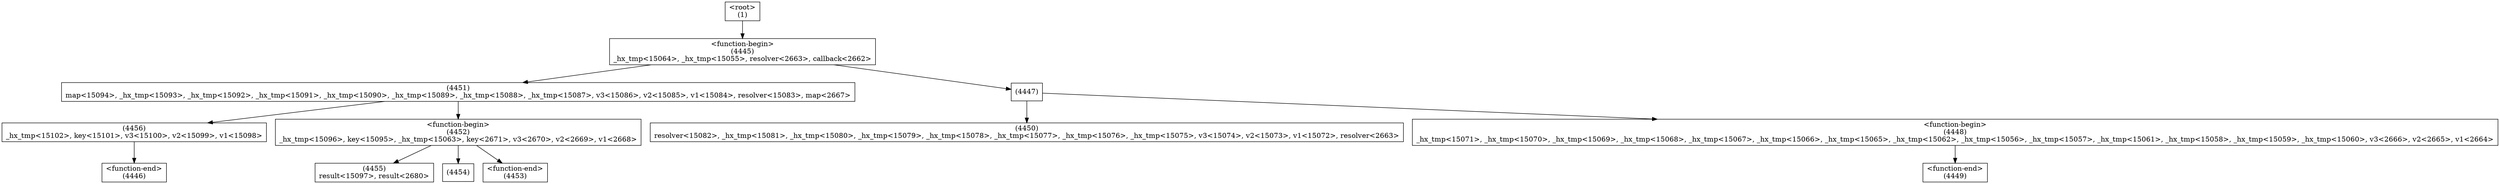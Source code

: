 digraph graphname {
n4456 [shape=box,label="(4456)\n_hx_tmp<15102>, key<15101>, v3<15100>, v2<15099>, v1<15098>"];
n4456 -> n4446;
n4455 [shape=box,label="(4455)\nresult<15097>, result<2680>"];
n4454 [shape=box,label="(4454)"];
n4453 [shape=box,label="<function-end>
(4453)"];
n4452 [shape=box,label="<function-begin>
(4452)\n_hx_tmp<15096>, key<15095>, _hx_tmp<15063>, key<2671>, v3<2670>, v2<2669>, v1<2668>"];
n4452 -> n4454;
n4452 -> n4453;
n4452 -> n4455;
n4451 [shape=box,label="(4451)\nmap<15094>, _hx_tmp<15093>, _hx_tmp<15092>, _hx_tmp<15091>, _hx_tmp<15090>, _hx_tmp<15089>, _hx_tmp<15088>, _hx_tmp<15087>, v3<15086>, v2<15085>, v1<15084>, resolver<15083>, map<2667>"];
n4451 -> n4452;
n4451 -> n4456;
n4450 [shape=box,label="(4450)\nresolver<15082>, _hx_tmp<15081>, _hx_tmp<15080>, _hx_tmp<15079>, _hx_tmp<15078>, _hx_tmp<15077>, _hx_tmp<15076>, _hx_tmp<15075>, v3<15074>, v2<15073>, v1<15072>, resolver<2663>"];
n4449 [shape=box,label="<function-end>
(4449)"];
n4448 [shape=box,label="<function-begin>
(4448)\n_hx_tmp<15071>, _hx_tmp<15070>, _hx_tmp<15069>, _hx_tmp<15068>, _hx_tmp<15067>, _hx_tmp<15066>, _hx_tmp<15065>, _hx_tmp<15062>, _hx_tmp<15056>, _hx_tmp<15057>, _hx_tmp<15061>, _hx_tmp<15058>, _hx_tmp<15059>, _hx_tmp<15060>, v3<2666>, v2<2665>, v1<2664>"];
n4448 -> n4449;
n4447 [shape=box,label="(4447)"];
n4447 -> n4448;
n4447 -> n4450;
n4446 [shape=box,label="<function-end>
(4446)"];
n4445 [shape=box,label="<function-begin>
(4445)\n_hx_tmp<15064>, _hx_tmp<15055>, resolver<2663>, callback<2662>"];
n4445 -> n4447;
n4445 -> n4451;
n1 [shape=box,label="<root>
(1)"];
n1 -> n4445;
}
